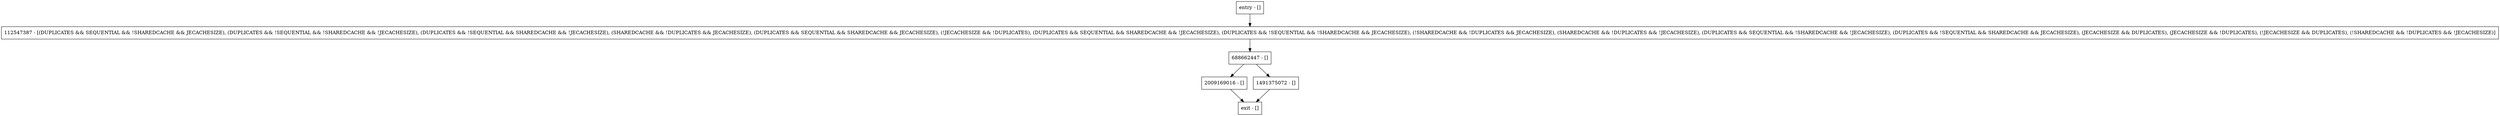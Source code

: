 digraph isProbablyExpired {
node [shape=record];
entry [label="entry - []"];
exit [label="exit - []"];
2009169016 [label="2009169016 - []"];
1491375072 [label="1491375072 - []"];
112547387 [label="112547387 - [(DUPLICATES && SEQUENTIAL && !SHAREDCACHE && JECACHESIZE), (DUPLICATES && !SEQUENTIAL && !SHAREDCACHE && !JECACHESIZE), (DUPLICATES && !SEQUENTIAL && SHAREDCACHE && !JECACHESIZE), (SHAREDCACHE && !DUPLICATES && JECACHESIZE), (DUPLICATES && SEQUENTIAL && SHAREDCACHE && JECACHESIZE), (!JECACHESIZE && !DUPLICATES), (DUPLICATES && SEQUENTIAL && SHAREDCACHE && !JECACHESIZE), (DUPLICATES && !SEQUENTIAL && !SHAREDCACHE && JECACHESIZE), (!SHAREDCACHE && !DUPLICATES && JECACHESIZE), (SHAREDCACHE && !DUPLICATES && !JECACHESIZE), (DUPLICATES && SEQUENTIAL && !SHAREDCACHE && !JECACHESIZE), (DUPLICATES && !SEQUENTIAL && SHAREDCACHE && JECACHESIZE), (JECACHESIZE && DUPLICATES), (JECACHESIZE && !DUPLICATES), (!JECACHESIZE && DUPLICATES), (!SHAREDCACHE && !DUPLICATES && !JECACHESIZE)]"];
688662447 [label="688662447 - []"];
entry;
exit;
entry -> 112547387;
2009169016 -> exit;
1491375072 -> exit;
112547387 -> 688662447;
688662447 -> 2009169016;
688662447 -> 1491375072;
}
